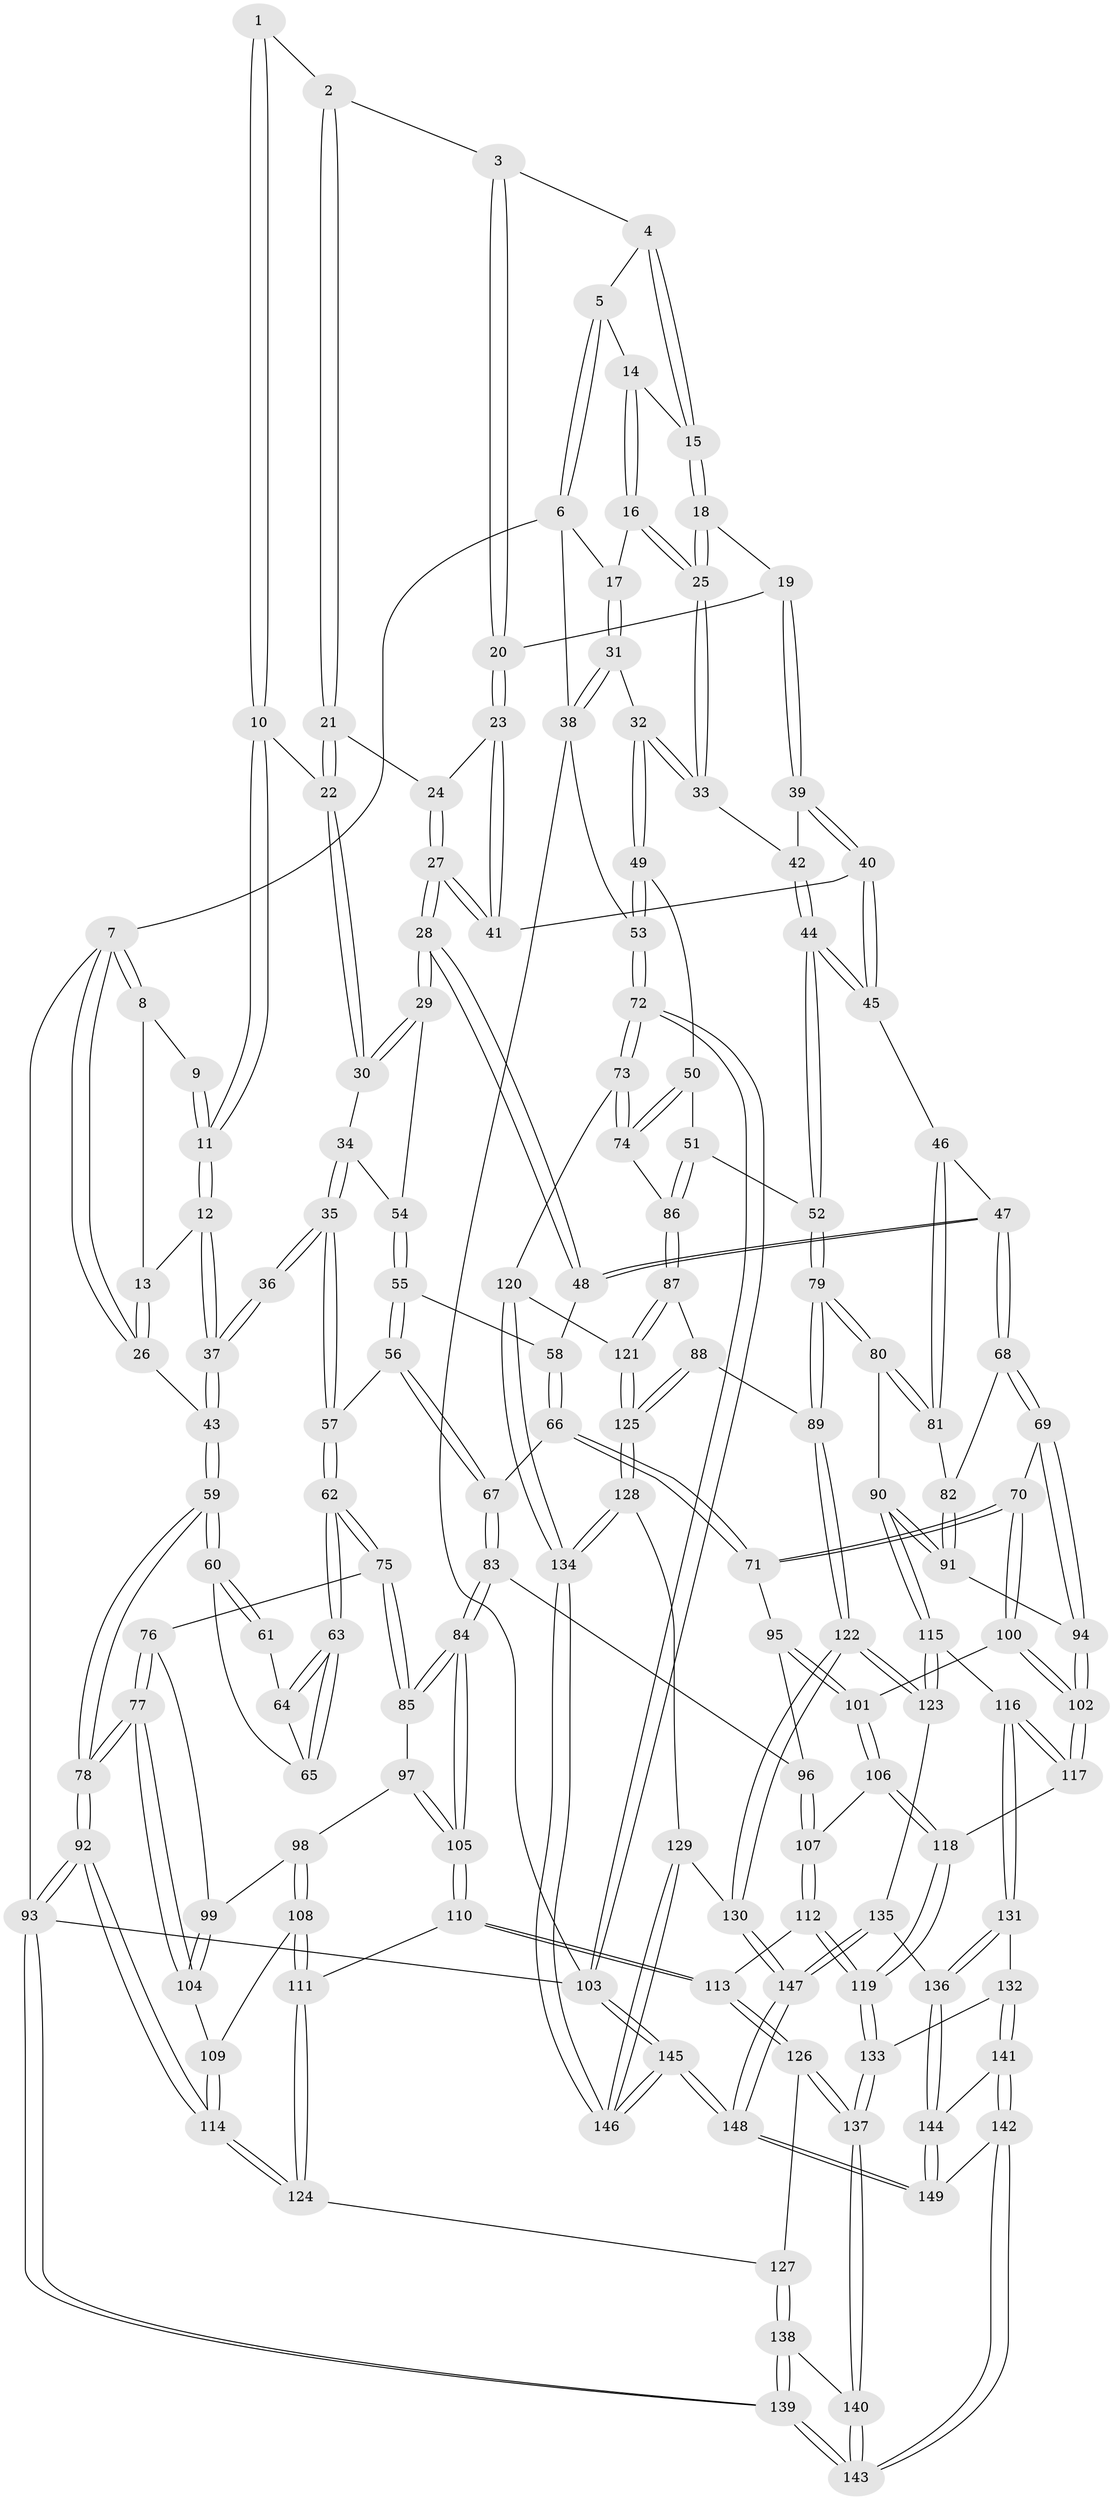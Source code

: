 // Generated by graph-tools (version 1.1) at 2025/02/03/09/25 05:02:07]
// undirected, 149 vertices, 369 edges
graph export_dot {
graph [start="1"]
  node [color=gray90,style=filled];
  1 [pos="+0.25456921409311356+0"];
  2 [pos="+0.47709031323938644+0"];
  3 [pos="+0.6066448791341285+0"];
  4 [pos="+0.7422882414700178+0"];
  5 [pos="+0.8254513557121693+0"];
  6 [pos="+1+0"];
  7 [pos="+0+0"];
  8 [pos="+0+0"];
  9 [pos="+0.1286955811866381+0"];
  10 [pos="+0.24863904297138148+0.12274501906952968"];
  11 [pos="+0.11905706725878547+0.1670716127809622"];
  12 [pos="+0.11616393325718632+0.1703391851114336"];
  13 [pos="+0.051982364879862714+0.14978390602210473"];
  14 [pos="+0.8553491952512966+0.025124818846326398"];
  15 [pos="+0.7574430767730082+0.132188938584301"];
  16 [pos="+0.8752219420601637+0.15499498314187946"];
  17 [pos="+0.8849012295100543+0.15474294907701264"];
  18 [pos="+0.7567055586641114+0.1600889043669603"];
  19 [pos="+0.6818926181299331+0.1807501161824528"];
  20 [pos="+0.6588086191372889+0.17559414828342462"];
  21 [pos="+0.4480996258230833+0.10314452970272019"];
  22 [pos="+0.31994645330207433+0.17052424577270256"];
  23 [pos="+0.6504715528483757+0.17974214345950218"];
  24 [pos="+0.46903273367832715+0.13346159219680967"];
  25 [pos="+0.8377951574578025+0.18426925127497298"];
  26 [pos="+0+0.16898595983317458"];
  27 [pos="+0.4877945711863397+0.31611361681441874"];
  28 [pos="+0.4651898862551332+0.3458580795277611"];
  29 [pos="+0.42902593230548547+0.34068327412341937"];
  30 [pos="+0.3171211824447294+0.1989838444358119"];
  31 [pos="+1+0.1823127372310609"];
  32 [pos="+0.8774769510899552+0.33734721702593107"];
  33 [pos="+0.8452464678140275+0.3113465334821303"];
  34 [pos="+0.210266201516241+0.3290415309179972"];
  35 [pos="+0.1827629341208206+0.34009541379688474"];
  36 [pos="+0.15437874689183034+0.3276146560771697"];
  37 [pos="+0.12503045069120544+0.2857917307492268"];
  38 [pos="+1+0.14921931744289693"];
  39 [pos="+0.7264118445454251+0.3039607508233872"];
  40 [pos="+0.6596868730156331+0.34882365432366647"];
  41 [pos="+0.5833963099015556+0.29024474372000975"];
  42 [pos="+0.79459045508218+0.322454359711882"];
  43 [pos="+0+0.30637711494280323"];
  44 [pos="+0.7007930899827614+0.48683471041167625"];
  45 [pos="+0.6663572076008581+0.4773324318370708"];
  46 [pos="+0.6631292780905679+0.47823527891527673"];
  47 [pos="+0.5422770931563914+0.4865112075812755"];
  48 [pos="+0.47424039038822036+0.37531353004696905"];
  49 [pos="+0.9074463593150437+0.4426043915300234"];
  50 [pos="+0.8861641769963617+0.4680912913170049"];
  51 [pos="+0.8212220257478389+0.5180690751747119"];
  52 [pos="+0.7221631939337545+0.5010483599626323"];
  53 [pos="+1+0.4735414312827064"];
  54 [pos="+0.3775595743603291+0.35675293608260533"];
  55 [pos="+0.34069230548232604+0.4199003704696522"];
  56 [pos="+0.23190048548340303+0.49671630177489534"];
  57 [pos="+0.23039330779433673+0.4960722012126164"];
  58 [pos="+0.3766802940365777+0.4829928017499374"];
  59 [pos="+0+0.4724754048801068"];
  60 [pos="+0+0.45668391563469946"];
  61 [pos="+0.1344435785103702+0.346201780768446"];
  62 [pos="+0.1322171410953991+0.5595133409833741"];
  63 [pos="+0.11681913183630833+0.5439447344148213"];
  64 [pos="+0.09221680762134171+0.4492513628642597"];
  65 [pos="+0.006617558282781963+0.47792317559954595"];
  66 [pos="+0.34740746075642953+0.5692921469782792"];
  67 [pos="+0.31271789571061237+0.5636860179823734"];
  68 [pos="+0.500246223264402+0.5624757195681221"];
  69 [pos="+0.4911545834081758+0.5728816386330465"];
  70 [pos="+0.42597973889785185+0.6002238720338945"];
  71 [pos="+0.39195946888545513+0.5945667205326727"];
  72 [pos="+1+0.7295208915070077"];
  73 [pos="+1+0.7250208912038966"];
  74 [pos="+1+0.6832933513143744"];
  75 [pos="+0.12213358099496882+0.5851193124143432"];
  76 [pos="+0.08213722910693849+0.600430540421486"];
  77 [pos="+0+0.6352745044061733"];
  78 [pos="+0+0.6274481037631389"];
  79 [pos="+0.6931371871731007+0.7190956524820556"];
  80 [pos="+0.6830772241907841+0.7159453996189834"];
  81 [pos="+0.637642413319765+0.5885473148953757"];
  82 [pos="+0.6041550207959031+0.6142753754385004"];
  83 [pos="+0.22764435463373064+0.6991470146503416"];
  84 [pos="+0.21536124693092787+0.705537446717851"];
  85 [pos="+0.13823536120252833+0.6194212868643113"];
  86 [pos="+0.8532773448829024+0.655835147931353"];
  87 [pos="+0.7902181846108197+0.7181514317622117"];
  88 [pos="+0.7331011261501562+0.7348210704675862"];
  89 [pos="+0.7143871588177901+0.7373375205442444"];
  90 [pos="+0.6640169567825132+0.7129032476805756"];
  91 [pos="+0.6537761397456312+0.7076332164661434"];
  92 [pos="+0+1"];
  93 [pos="+0+1"];
  94 [pos="+0.56084964067427+0.6841970869811748"];
  95 [pos="+0.3535447735416495+0.672669767338623"];
  96 [pos="+0.29365019606564513+0.7142166427872109"];
  97 [pos="+0.0889369229105424+0.7165354751294487"];
  98 [pos="+0.08242638959249678+0.7193923471471396"];
  99 [pos="+0.060470757292704944+0.7099426246857146"];
  100 [pos="+0.4367604053785723+0.6679759172053584"];
  101 [pos="+0.3657619026999823+0.7624455130666149"];
  102 [pos="+0.48678547265196276+0.7660419199637108"];
  103 [pos="+1+1"];
  104 [pos="+0.0017253422660723494+0.7107523220180973"];
  105 [pos="+0.2044528983504106+0.7344667086962969"];
  106 [pos="+0.3655159226110939+0.7633880150102115"];
  107 [pos="+0.33906436612690916+0.7627462688469838"];
  108 [pos="+0.08690126535593394+0.7900152065815719"];
  109 [pos="+0.028444401318064638+0.7621058465517094"];
  110 [pos="+0.2035295234753705+0.7495675998206762"];
  111 [pos="+0.09284549358143865+0.8021409729359192"];
  112 [pos="+0.29169481153343746+0.8024103479803364"];
  113 [pos="+0.2343163713053247+0.8208442287412234"];
  114 [pos="+0+0.8814010160817672"];
  115 [pos="+0.5229489372166087+0.8085805571923539"];
  116 [pos="+0.49168428802808+0.804257466697793"];
  117 [pos="+0.4854726724119477+0.789510309846528"];
  118 [pos="+0.36620462700179024+0.7640858669234505"];
  119 [pos="+0.3665802105971758+0.8532567881388559"];
  120 [pos="+0.9032417511880447+0.818854210364685"];
  121 [pos="+0.8767307962337703+0.8131543808357365"];
  122 [pos="+0.678016937774173+0.878210741467576"];
  123 [pos="+0.6295110014409994+0.8778172520764903"];
  124 [pos="+0.08491872666069188+0.8314344111032641"];
  125 [pos="+0.8240071041433634+0.8672929983143859"];
  126 [pos="+0.23336036237988103+0.8284205101568582"];
  127 [pos="+0.14086212742249812+0.8754776873270819"];
  128 [pos="+0.8192195869468861+0.8806998096752859"];
  129 [pos="+0.7004953726775253+0.9080785344110932"];
  130 [pos="+0.6959677251321029+0.9078469268828175"];
  131 [pos="+0.46812540086480503+0.8518088967375259"];
  132 [pos="+0.39708419021848845+0.8832347934429271"];
  133 [pos="+0.37374699084867946+0.8740828309445335"];
  134 [pos="+0.9059965199670589+0.9808027834914392"];
  135 [pos="+0.5573496062749381+0.9307332936297364"];
  136 [pos="+0.5150710258898067+0.942697519133469"];
  137 [pos="+0.27308188763919433+0.9076652728642961"];
  138 [pos="+0.14051766416165948+0.8857919703407763"];
  139 [pos="+0+1"];
  140 [pos="+0.2542680353646235+0.9921173389523003"];
  141 [pos="+0.3986310193146658+0.9138488025658171"];
  142 [pos="+0.28309789498842364+1"];
  143 [pos="+0.25466866050850506+1"];
  144 [pos="+0.49342772445592165+0.9971189562206133"];
  145 [pos="+1+1"];
  146 [pos="+0.9208687555856298+1"];
  147 [pos="+0.6739143023338685+1"];
  148 [pos="+0.6728543139140845+1"];
  149 [pos="+0.47020800515524996+1"];
  1 -- 2;
  1 -- 10;
  1 -- 10;
  2 -- 3;
  2 -- 21;
  2 -- 21;
  3 -- 4;
  3 -- 20;
  3 -- 20;
  4 -- 5;
  4 -- 15;
  4 -- 15;
  5 -- 6;
  5 -- 6;
  5 -- 14;
  6 -- 7;
  6 -- 17;
  6 -- 38;
  7 -- 8;
  7 -- 8;
  7 -- 26;
  7 -- 26;
  7 -- 93;
  8 -- 9;
  8 -- 13;
  9 -- 11;
  9 -- 11;
  10 -- 11;
  10 -- 11;
  10 -- 22;
  11 -- 12;
  11 -- 12;
  12 -- 13;
  12 -- 37;
  12 -- 37;
  13 -- 26;
  13 -- 26;
  14 -- 15;
  14 -- 16;
  14 -- 16;
  15 -- 18;
  15 -- 18;
  16 -- 17;
  16 -- 25;
  16 -- 25;
  17 -- 31;
  17 -- 31;
  18 -- 19;
  18 -- 25;
  18 -- 25;
  19 -- 20;
  19 -- 39;
  19 -- 39;
  20 -- 23;
  20 -- 23;
  21 -- 22;
  21 -- 22;
  21 -- 24;
  22 -- 30;
  22 -- 30;
  23 -- 24;
  23 -- 41;
  23 -- 41;
  24 -- 27;
  24 -- 27;
  25 -- 33;
  25 -- 33;
  26 -- 43;
  27 -- 28;
  27 -- 28;
  27 -- 41;
  27 -- 41;
  28 -- 29;
  28 -- 29;
  28 -- 48;
  28 -- 48;
  29 -- 30;
  29 -- 30;
  29 -- 54;
  30 -- 34;
  31 -- 32;
  31 -- 38;
  31 -- 38;
  32 -- 33;
  32 -- 33;
  32 -- 49;
  32 -- 49;
  33 -- 42;
  34 -- 35;
  34 -- 35;
  34 -- 54;
  35 -- 36;
  35 -- 36;
  35 -- 57;
  35 -- 57;
  36 -- 37;
  36 -- 37;
  37 -- 43;
  37 -- 43;
  38 -- 53;
  38 -- 103;
  39 -- 40;
  39 -- 40;
  39 -- 42;
  40 -- 41;
  40 -- 45;
  40 -- 45;
  42 -- 44;
  42 -- 44;
  43 -- 59;
  43 -- 59;
  44 -- 45;
  44 -- 45;
  44 -- 52;
  44 -- 52;
  45 -- 46;
  46 -- 47;
  46 -- 81;
  46 -- 81;
  47 -- 48;
  47 -- 48;
  47 -- 68;
  47 -- 68;
  48 -- 58;
  49 -- 50;
  49 -- 53;
  49 -- 53;
  50 -- 51;
  50 -- 74;
  50 -- 74;
  51 -- 52;
  51 -- 86;
  51 -- 86;
  52 -- 79;
  52 -- 79;
  53 -- 72;
  53 -- 72;
  54 -- 55;
  54 -- 55;
  55 -- 56;
  55 -- 56;
  55 -- 58;
  56 -- 57;
  56 -- 67;
  56 -- 67;
  57 -- 62;
  57 -- 62;
  58 -- 66;
  58 -- 66;
  59 -- 60;
  59 -- 60;
  59 -- 78;
  59 -- 78;
  60 -- 61;
  60 -- 61;
  60 -- 65;
  61 -- 64;
  62 -- 63;
  62 -- 63;
  62 -- 75;
  62 -- 75;
  63 -- 64;
  63 -- 64;
  63 -- 65;
  63 -- 65;
  64 -- 65;
  66 -- 67;
  66 -- 71;
  66 -- 71;
  67 -- 83;
  67 -- 83;
  68 -- 69;
  68 -- 69;
  68 -- 82;
  69 -- 70;
  69 -- 94;
  69 -- 94;
  70 -- 71;
  70 -- 71;
  70 -- 100;
  70 -- 100;
  71 -- 95;
  72 -- 73;
  72 -- 73;
  72 -- 103;
  72 -- 103;
  73 -- 74;
  73 -- 74;
  73 -- 120;
  74 -- 86;
  75 -- 76;
  75 -- 85;
  75 -- 85;
  76 -- 77;
  76 -- 77;
  76 -- 99;
  77 -- 78;
  77 -- 78;
  77 -- 104;
  77 -- 104;
  78 -- 92;
  78 -- 92;
  79 -- 80;
  79 -- 80;
  79 -- 89;
  79 -- 89;
  80 -- 81;
  80 -- 81;
  80 -- 90;
  81 -- 82;
  82 -- 91;
  82 -- 91;
  83 -- 84;
  83 -- 84;
  83 -- 96;
  84 -- 85;
  84 -- 85;
  84 -- 105;
  84 -- 105;
  85 -- 97;
  86 -- 87;
  86 -- 87;
  87 -- 88;
  87 -- 121;
  87 -- 121;
  88 -- 89;
  88 -- 125;
  88 -- 125;
  89 -- 122;
  89 -- 122;
  90 -- 91;
  90 -- 91;
  90 -- 115;
  90 -- 115;
  91 -- 94;
  92 -- 93;
  92 -- 93;
  92 -- 114;
  92 -- 114;
  93 -- 139;
  93 -- 139;
  93 -- 103;
  94 -- 102;
  94 -- 102;
  95 -- 96;
  95 -- 101;
  95 -- 101;
  96 -- 107;
  96 -- 107;
  97 -- 98;
  97 -- 105;
  97 -- 105;
  98 -- 99;
  98 -- 108;
  98 -- 108;
  99 -- 104;
  99 -- 104;
  100 -- 101;
  100 -- 102;
  100 -- 102;
  101 -- 106;
  101 -- 106;
  102 -- 117;
  102 -- 117;
  103 -- 145;
  103 -- 145;
  104 -- 109;
  105 -- 110;
  105 -- 110;
  106 -- 107;
  106 -- 118;
  106 -- 118;
  107 -- 112;
  107 -- 112;
  108 -- 109;
  108 -- 111;
  108 -- 111;
  109 -- 114;
  109 -- 114;
  110 -- 111;
  110 -- 113;
  110 -- 113;
  111 -- 124;
  111 -- 124;
  112 -- 113;
  112 -- 119;
  112 -- 119;
  113 -- 126;
  113 -- 126;
  114 -- 124;
  114 -- 124;
  115 -- 116;
  115 -- 123;
  115 -- 123;
  116 -- 117;
  116 -- 117;
  116 -- 131;
  116 -- 131;
  117 -- 118;
  118 -- 119;
  118 -- 119;
  119 -- 133;
  119 -- 133;
  120 -- 121;
  120 -- 134;
  120 -- 134;
  121 -- 125;
  121 -- 125;
  122 -- 123;
  122 -- 123;
  122 -- 130;
  122 -- 130;
  123 -- 135;
  124 -- 127;
  125 -- 128;
  125 -- 128;
  126 -- 127;
  126 -- 137;
  126 -- 137;
  127 -- 138;
  127 -- 138;
  128 -- 129;
  128 -- 134;
  128 -- 134;
  129 -- 130;
  129 -- 146;
  129 -- 146;
  130 -- 147;
  130 -- 147;
  131 -- 132;
  131 -- 136;
  131 -- 136;
  132 -- 133;
  132 -- 141;
  132 -- 141;
  133 -- 137;
  133 -- 137;
  134 -- 146;
  134 -- 146;
  135 -- 136;
  135 -- 147;
  135 -- 147;
  136 -- 144;
  136 -- 144;
  137 -- 140;
  137 -- 140;
  138 -- 139;
  138 -- 139;
  138 -- 140;
  139 -- 143;
  139 -- 143;
  140 -- 143;
  140 -- 143;
  141 -- 142;
  141 -- 142;
  141 -- 144;
  142 -- 143;
  142 -- 143;
  142 -- 149;
  144 -- 149;
  144 -- 149;
  145 -- 146;
  145 -- 146;
  145 -- 148;
  145 -- 148;
  147 -- 148;
  147 -- 148;
  148 -- 149;
  148 -- 149;
}
